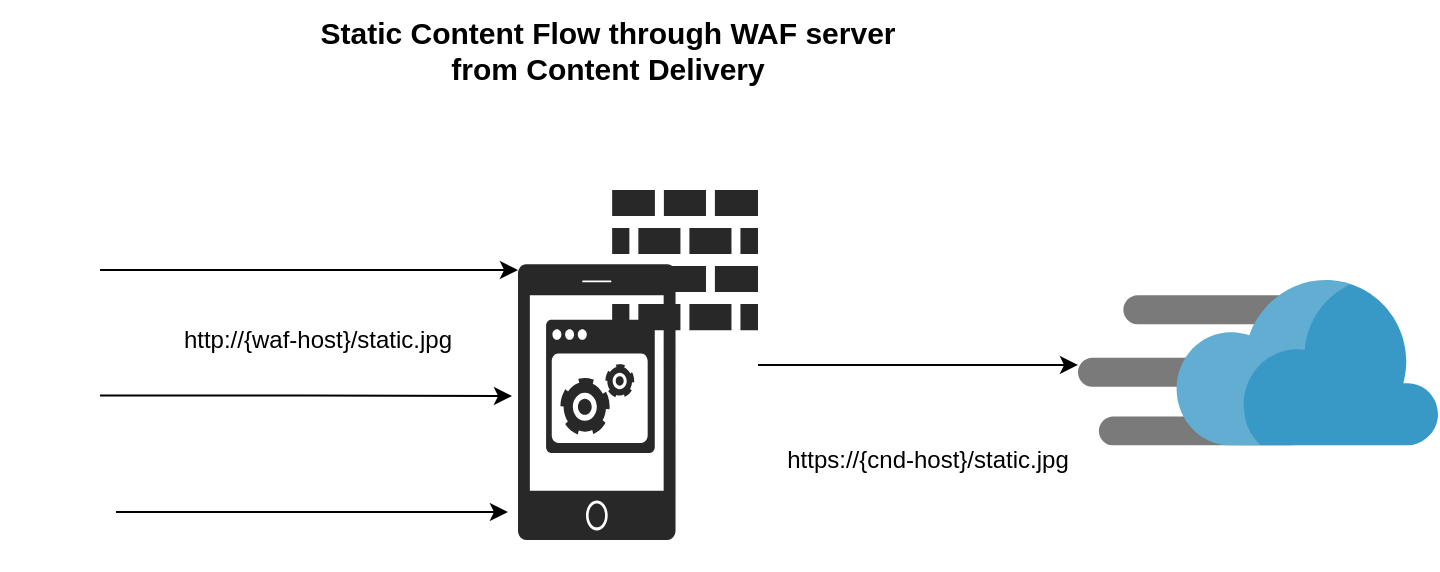 <mxfile version="13.5.7" type="device"><diagram id="G6dIKyi5uYkjidNBFe57" name="Page-1"><mxGraphModel dx="1422" dy="762" grid="1" gridSize="10" guides="1" tooltips="1" connect="1" arrows="1" fold="1" page="1" pageScale="1" pageWidth="850" pageHeight="1100" math="0" shadow="0"><root><mxCell id="0"/><mxCell id="1" parent="0"/><mxCell id="e9epbgXjxWtRtFAzXvSP-6" value="http://{waf-host}/static.jpg" style="text;html=1;strokeColor=none;fillColor=none;align=center;verticalAlign=middle;whiteSpace=wrap;rounded=0;" vertex="1" parent="1"><mxGeometry x="190" y="240" width="140" height="20" as="geometry"/></mxCell><mxCell id="e9epbgXjxWtRtFAzXvSP-7" value="https://{cnd-host}/static.jpg" style="text;html=1;strokeColor=none;fillColor=none;align=center;verticalAlign=middle;whiteSpace=wrap;rounded=0;" vertex="1" parent="1"><mxGeometry x="490" y="300" width="150" height="20" as="geometry"/></mxCell><mxCell id="e9epbgXjxWtRtFAzXvSP-8" value="&lt;font style=&quot;font-size: 15px&quot;&gt;&lt;b&gt;Static Content Flow through WAF server from Content Delivery&lt;/b&gt;&lt;/font&gt;" style="text;html=1;strokeColor=none;fillColor=none;align=center;verticalAlign=middle;whiteSpace=wrap;rounded=0;" vertex="1" parent="1"><mxGeometry x="250" y="80" width="310" height="50" as="geometry"/></mxCell><mxCell id="e9epbgXjxWtRtFAzXvSP-30" style="edgeStyle=orthogonalEdgeStyle;rounded=0;orthogonalLoop=1;jettySize=auto;html=1;entryX=0;entryY=0.513;entryDx=0;entryDy=0;entryPerimeter=0;" edge="1" parent="1" source="e9epbgXjxWtRtFAzXvSP-9" target="e9epbgXjxWtRtFAzXvSP-19"><mxGeometry relative="1" as="geometry"/></mxCell><mxCell id="e9epbgXjxWtRtFAzXvSP-9" value="" style="verticalLabelPosition=bottom;html=1;fillColor=#282828;strokeColor=none;verticalAlign=top;pointerEvents=1;align=center;shape=mxgraph.cisco_safe.security_icons.waf;" vertex="1" parent="1"><mxGeometry x="360" y="175" width="120" height="175" as="geometry"/></mxCell><mxCell id="e9epbgXjxWtRtFAzXvSP-22" style="edgeStyle=orthogonalEdgeStyle;rounded=0;orthogonalLoop=1;jettySize=auto;html=1;" edge="1" parent="1" source="e9epbgXjxWtRtFAzXvSP-15"><mxGeometry relative="1" as="geometry"><mxPoint x="357" y="278" as="targetPoint"/></mxGeometry></mxCell><mxCell id="e9epbgXjxWtRtFAzXvSP-15" value="" style="shape=image;html=1;verticalAlign=top;verticalLabelPosition=bottom;labelBackgroundColor=#ffffff;imageAspect=0;aspect=fixed;image=https://cdn1.iconfinder.com/data/icons/material-core/20/language-128.png" vertex="1" parent="1"><mxGeometry x="101" y="252.8" width="50" height="50" as="geometry"/></mxCell><mxCell id="e9epbgXjxWtRtFAzXvSP-19" value="" style="aspect=fixed;html=1;points=[];align=center;image;fontSize=12;image=img/lib/mscae/Content_Delivery_Network.svg;" vertex="1" parent="1"><mxGeometry x="640" y="220" width="180" height="82.8" as="geometry"/></mxCell><mxCell id="e9epbgXjxWtRtFAzXvSP-28" style="edgeStyle=orthogonalEdgeStyle;rounded=0;orthogonalLoop=1;jettySize=auto;html=1;" edge="1" parent="1" source="e9epbgXjxWtRtFAzXvSP-20"><mxGeometry relative="1" as="geometry"><mxPoint x="360" y="215" as="targetPoint"/></mxGeometry></mxCell><mxCell id="e9epbgXjxWtRtFAzXvSP-20" value="" style="shape=image;html=1;verticalAlign=top;verticalLabelPosition=bottom;labelBackgroundColor=#ffffff;imageAspect=0;aspect=fixed;image=https://cdn2.iconfinder.com/data/icons/it-technology/70/phone-128.png" vertex="1" parent="1"><mxGeometry x="101" y="190" width="50" height="50" as="geometry"/></mxCell><mxCell id="e9epbgXjxWtRtFAzXvSP-29" style="edgeStyle=orthogonalEdgeStyle;rounded=0;orthogonalLoop=1;jettySize=auto;html=1;entryX=-0.042;entryY=0.92;entryDx=0;entryDy=0;entryPerimeter=0;" edge="1" parent="1" source="e9epbgXjxWtRtFAzXvSP-23" target="e9epbgXjxWtRtFAzXvSP-9"><mxGeometry relative="1" as="geometry"/></mxCell><mxCell id="e9epbgXjxWtRtFAzXvSP-23" value="" style="shape=image;html=1;verticalAlign=top;verticalLabelPosition=bottom;labelBackgroundColor=#ffffff;imageAspect=0;aspect=fixed;image=https://cdn0.iconfinder.com/data/icons/business-and-education-1/512/47_staff_gang_clone_circle-128.png" vertex="1" parent="1"><mxGeometry x="101" y="307" width="58" height="58" as="geometry"/></mxCell></root></mxGraphModel></diagram></mxfile>